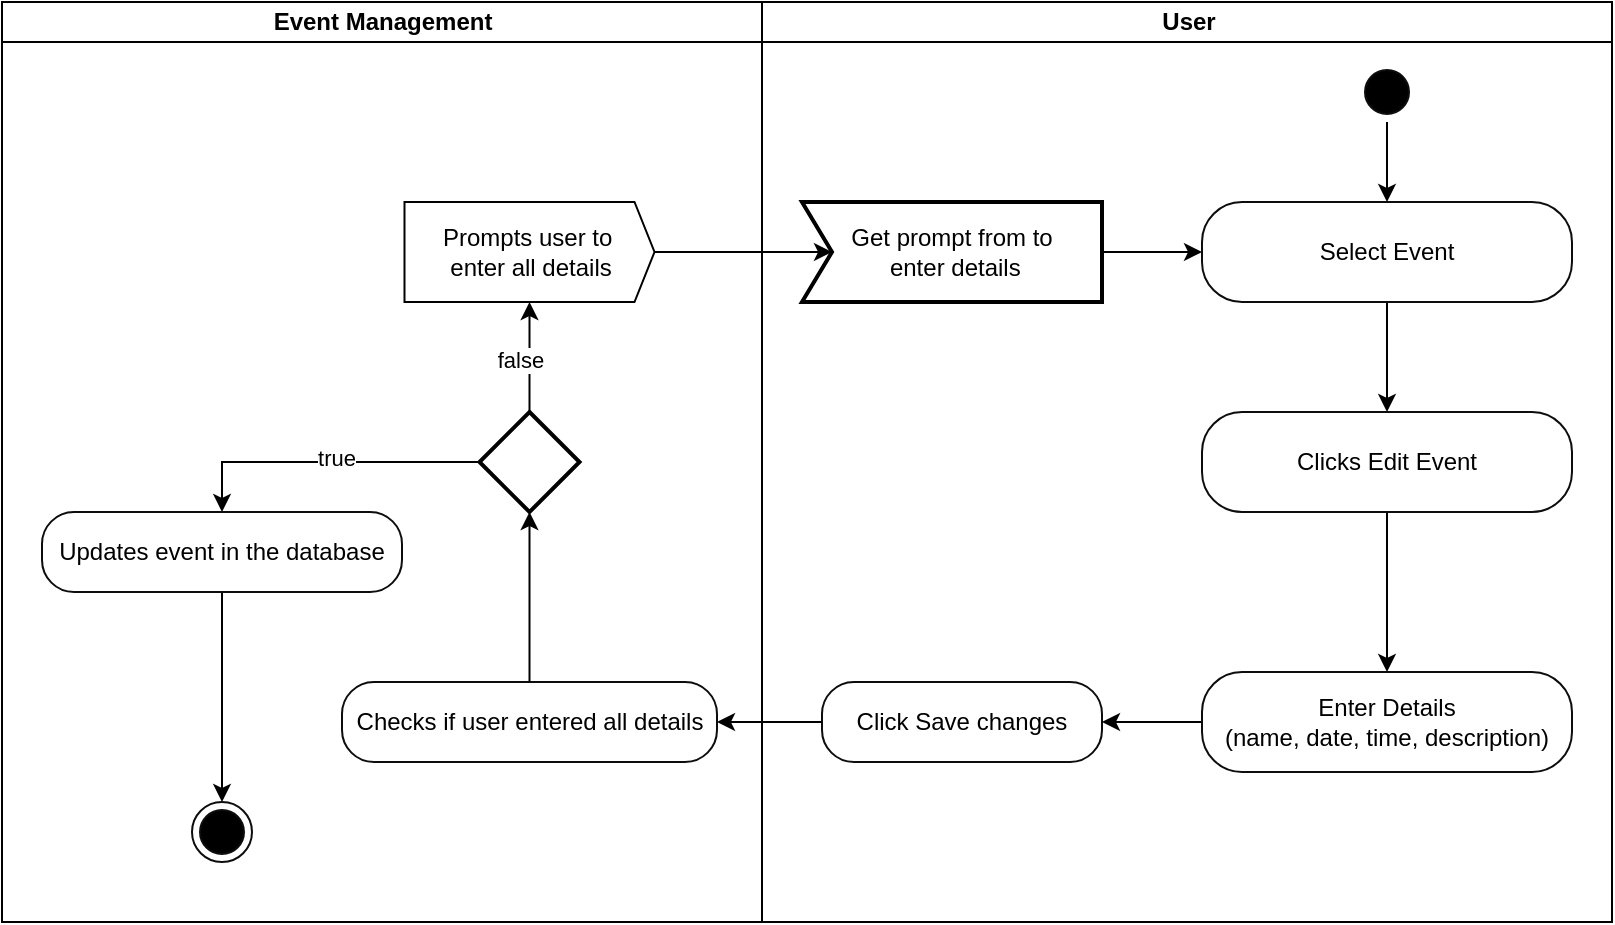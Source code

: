 <mxfile version="24.2.5" type="github">
  <diagram name="Page-1" id="KL4q_usjUKb88x-7Kzjw">
    <mxGraphModel dx="1553" dy="761" grid="1" gridSize="10" guides="1" tooltips="1" connect="1" arrows="1" fold="1" page="1" pageScale="1" pageWidth="850" pageHeight="1100" math="0" shadow="0">
      <root>
        <mxCell id="0" />
        <mxCell id="1" parent="0" />
        <mxCell id="uTfFVBP2HreTcrMpOROW-1" value="User" style="swimlane;startSize=20;html=1;" parent="1" vertex="1">
          <mxGeometry x="340" y="160.0" width="425" height="460" as="geometry" />
        </mxCell>
        <mxCell id="uTfFVBP2HreTcrMpOROW-2" value="" style="ellipse;html=1;shape=startState;fillColor=#000000;strokeColor=#0D0D0D;" parent="uTfFVBP2HreTcrMpOROW-1" vertex="1">
          <mxGeometry x="297.5" y="30" width="30" height="30" as="geometry" />
        </mxCell>
        <mxCell id="uTfFVBP2HreTcrMpOROW-24" style="edgeStyle=orthogonalEdgeStyle;rounded=0;orthogonalLoop=1;jettySize=auto;html=1;" parent="uTfFVBP2HreTcrMpOROW-1" source="uTfFVBP2HreTcrMpOROW-3" target="uTfFVBP2HreTcrMpOROW-23" edge="1">
          <mxGeometry relative="1" as="geometry" />
        </mxCell>
        <mxCell id="uTfFVBP2HreTcrMpOROW-3" value="Select Event" style="rounded=1;whiteSpace=wrap;html=1;arcSize=40;fontColor=#000000;fillColor=#FFFFFF;strokeColor=#0D0D0D;" parent="uTfFVBP2HreTcrMpOROW-1" vertex="1">
          <mxGeometry x="220" y="100" width="185" height="50" as="geometry" />
        </mxCell>
        <mxCell id="uTfFVBP2HreTcrMpOROW-4" style="edgeStyle=orthogonalEdgeStyle;rounded=0;orthogonalLoop=1;jettySize=auto;html=1;entryX=0.5;entryY=0;entryDx=0;entryDy=0;exitX=0.5;exitY=1;exitDx=0;exitDy=0;" parent="uTfFVBP2HreTcrMpOROW-1" source="uTfFVBP2HreTcrMpOROW-2" target="uTfFVBP2HreTcrMpOROW-3" edge="1">
          <mxGeometry relative="1" as="geometry">
            <mxPoint x="312.5" y="40" as="sourcePoint" />
          </mxGeometry>
        </mxCell>
        <mxCell id="uTfFVBP2HreTcrMpOROW-5" value="Click Save changes" style="rounded=1;whiteSpace=wrap;html=1;arcSize=40;fontColor=#000000;fillColor=#FFFFFF;strokeColor=#0D0D0D;" parent="uTfFVBP2HreTcrMpOROW-1" vertex="1">
          <mxGeometry x="30" y="340" width="140" height="40" as="geometry" />
        </mxCell>
        <mxCell id="uTfFVBP2HreTcrMpOROW-6" style="edgeStyle=orthogonalEdgeStyle;rounded=0;orthogonalLoop=1;jettySize=auto;html=1;entryX=0.5;entryY=0;entryDx=0;entryDy=0;exitX=0.5;exitY=1;exitDx=0;exitDy=0;" parent="uTfFVBP2HreTcrMpOROW-1" source="uTfFVBP2HreTcrMpOROW-23" target="uTfFVBP2HreTcrMpOROW-48" edge="1">
          <mxGeometry relative="1" as="geometry" />
        </mxCell>
        <mxCell id="uTfFVBP2HreTcrMpOROW-7" style="edgeStyle=orthogonalEdgeStyle;rounded=0;orthogonalLoop=1;jettySize=auto;html=1;entryX=0;entryY=0.5;entryDx=0;entryDy=0;" parent="uTfFVBP2HreTcrMpOROW-1" source="uTfFVBP2HreTcrMpOROW-8" target="uTfFVBP2HreTcrMpOROW-3" edge="1">
          <mxGeometry relative="1" as="geometry" />
        </mxCell>
        <mxCell id="uTfFVBP2HreTcrMpOROW-8" value="Get prompt from to&lt;div&gt;&amp;nbsp;enter details&lt;/div&gt;" style="html=1;shape=mxgraph.sysml.accEvent;strokeWidth=2;whiteSpace=wrap;align=center;rotation=0;" parent="uTfFVBP2HreTcrMpOROW-1" vertex="1">
          <mxGeometry x="20" y="100" width="150" height="50" as="geometry" />
        </mxCell>
        <mxCell id="uTfFVBP2HreTcrMpOROW-23" value="Clicks Edit Event" style="rounded=1;whiteSpace=wrap;html=1;arcSize=40;fontColor=#000000;fillColor=#FFFFFF;strokeColor=#0D0D0D;" parent="uTfFVBP2HreTcrMpOROW-1" vertex="1">
          <mxGeometry x="220" y="205" width="185" height="50" as="geometry" />
        </mxCell>
        <mxCell id="uTfFVBP2HreTcrMpOROW-49" style="edgeStyle=orthogonalEdgeStyle;rounded=0;orthogonalLoop=1;jettySize=auto;html=1;entryX=1;entryY=0.5;entryDx=0;entryDy=0;" parent="uTfFVBP2HreTcrMpOROW-1" source="uTfFVBP2HreTcrMpOROW-48" target="uTfFVBP2HreTcrMpOROW-5" edge="1">
          <mxGeometry relative="1" as="geometry" />
        </mxCell>
        <mxCell id="uTfFVBP2HreTcrMpOROW-48" value="Enter Details&lt;div&gt;(name, date, time, description)&lt;/div&gt;" style="rounded=1;whiteSpace=wrap;html=1;arcSize=40;fontColor=#000000;fillColor=#FFFFFF;strokeColor=#0D0D0D;" parent="uTfFVBP2HreTcrMpOROW-1" vertex="1">
          <mxGeometry x="220" y="335" width="185" height="50" as="geometry" />
        </mxCell>
        <mxCell id="uTfFVBP2HreTcrMpOROW-9" value="Event Management" style="swimlane;startSize=20;html=1;" parent="1" vertex="1">
          <mxGeometry x="-40" y="160.0" width="380" height="460" as="geometry" />
        </mxCell>
        <mxCell id="uTfFVBP2HreTcrMpOROW-10" value="Checks if user entered all details" style="rounded=1;whiteSpace=wrap;html=1;arcSize=40;fontColor=#000000;fillColor=#FFFFFF;strokeColor=#0D0D0D;" parent="uTfFVBP2HreTcrMpOROW-9" vertex="1">
          <mxGeometry x="170" y="340" width="187.5" height="40" as="geometry" />
        </mxCell>
        <mxCell id="uTfFVBP2HreTcrMpOROW-11" style="edgeStyle=orthogonalEdgeStyle;rounded=0;orthogonalLoop=1;jettySize=auto;html=1;entryX=0.5;entryY=0;entryDx=0;entryDy=0;" parent="uTfFVBP2HreTcrMpOROW-9" source="uTfFVBP2HreTcrMpOROW-13" target="uTfFVBP2HreTcrMpOROW-19" edge="1">
          <mxGeometry relative="1" as="geometry" />
        </mxCell>
        <mxCell id="uTfFVBP2HreTcrMpOROW-12" value="true" style="edgeLabel;html=1;align=center;verticalAlign=middle;resizable=0;points=[];" parent="uTfFVBP2HreTcrMpOROW-11" vertex="1" connectable="0">
          <mxGeometry x="-0.06" y="-2" relative="1" as="geometry">
            <mxPoint as="offset" />
          </mxGeometry>
        </mxCell>
        <mxCell id="uTfFVBP2HreTcrMpOROW-13" value="" style="strokeWidth=2;html=1;shape=mxgraph.flowchart.decision;whiteSpace=wrap;" parent="uTfFVBP2HreTcrMpOROW-9" vertex="1">
          <mxGeometry x="238.75" y="205" width="50" height="50" as="geometry" />
        </mxCell>
        <mxCell id="uTfFVBP2HreTcrMpOROW-14" style="edgeStyle=orthogonalEdgeStyle;rounded=0;orthogonalLoop=1;jettySize=auto;html=1;entryX=0.5;entryY=1;entryDx=0;entryDy=0;entryPerimeter=0;" parent="uTfFVBP2HreTcrMpOROW-9" source="uTfFVBP2HreTcrMpOROW-10" target="uTfFVBP2HreTcrMpOROW-13" edge="1">
          <mxGeometry relative="1" as="geometry" />
        </mxCell>
        <mxCell id="uTfFVBP2HreTcrMpOROW-15" value="Prompts user to&amp;nbsp;&lt;div&gt;enter all details&lt;/div&gt;" style="html=1;shadow=0;dashed=0;align=center;verticalAlign=middle;shape=mxgraph.arrows2.arrow;dy=0;dx=10;notch=0;rotation=0;" parent="uTfFVBP2HreTcrMpOROW-9" vertex="1">
          <mxGeometry x="201.25" y="100" width="125" height="50" as="geometry" />
        </mxCell>
        <mxCell id="uTfFVBP2HreTcrMpOROW-16" style="edgeStyle=orthogonalEdgeStyle;rounded=0;orthogonalLoop=1;jettySize=auto;html=1;" parent="uTfFVBP2HreTcrMpOROW-9" source="uTfFVBP2HreTcrMpOROW-13" target="uTfFVBP2HreTcrMpOROW-15" edge="1">
          <mxGeometry relative="1" as="geometry" />
        </mxCell>
        <mxCell id="uTfFVBP2HreTcrMpOROW-17" value="false" style="edgeLabel;html=1;align=center;verticalAlign=middle;resizable=0;points=[];" parent="uTfFVBP2HreTcrMpOROW-16" vertex="1" connectable="0">
          <mxGeometry x="-0.073" y="5" relative="1" as="geometry">
            <mxPoint y="-1" as="offset" />
          </mxGeometry>
        </mxCell>
        <mxCell id="uTfFVBP2HreTcrMpOROW-18" style="edgeStyle=orthogonalEdgeStyle;rounded=0;orthogonalLoop=1;jettySize=auto;html=1;entryX=0.5;entryY=0;entryDx=0;entryDy=0;" parent="uTfFVBP2HreTcrMpOROW-9" source="uTfFVBP2HreTcrMpOROW-19" target="uTfFVBP2HreTcrMpOROW-20" edge="1">
          <mxGeometry relative="1" as="geometry" />
        </mxCell>
        <mxCell id="uTfFVBP2HreTcrMpOROW-19" value="Updates event in the database" style="rounded=1;whiteSpace=wrap;html=1;arcSize=40;fontColor=#000000;fillColor=#FFFFFF;strokeColor=#0D0D0D;" parent="uTfFVBP2HreTcrMpOROW-9" vertex="1">
          <mxGeometry x="20" y="255" width="180" height="40" as="geometry" />
        </mxCell>
        <mxCell id="uTfFVBP2HreTcrMpOROW-20" value="" style="ellipse;html=1;shape=endState;fillColor=#000000;strokeColor=#0D0D0D;" parent="uTfFVBP2HreTcrMpOROW-9" vertex="1">
          <mxGeometry x="95" y="400" width="30" height="30" as="geometry" />
        </mxCell>
        <mxCell id="uTfFVBP2HreTcrMpOROW-21" style="edgeStyle=orthogonalEdgeStyle;rounded=0;orthogonalLoop=1;jettySize=auto;html=1;entryX=1;entryY=0.5;entryDx=0;entryDy=0;" parent="1" source="uTfFVBP2HreTcrMpOROW-5" target="uTfFVBP2HreTcrMpOROW-10" edge="1">
          <mxGeometry relative="1" as="geometry" />
        </mxCell>
        <mxCell id="uTfFVBP2HreTcrMpOROW-22" style="edgeStyle=orthogonalEdgeStyle;rounded=0;orthogonalLoop=1;jettySize=auto;html=1;entryX=0;entryY=0.5;entryDx=15;entryDy=0;entryPerimeter=0;" parent="1" source="uTfFVBP2HreTcrMpOROW-15" target="uTfFVBP2HreTcrMpOROW-8" edge="1">
          <mxGeometry relative="1" as="geometry" />
        </mxCell>
      </root>
    </mxGraphModel>
  </diagram>
</mxfile>
